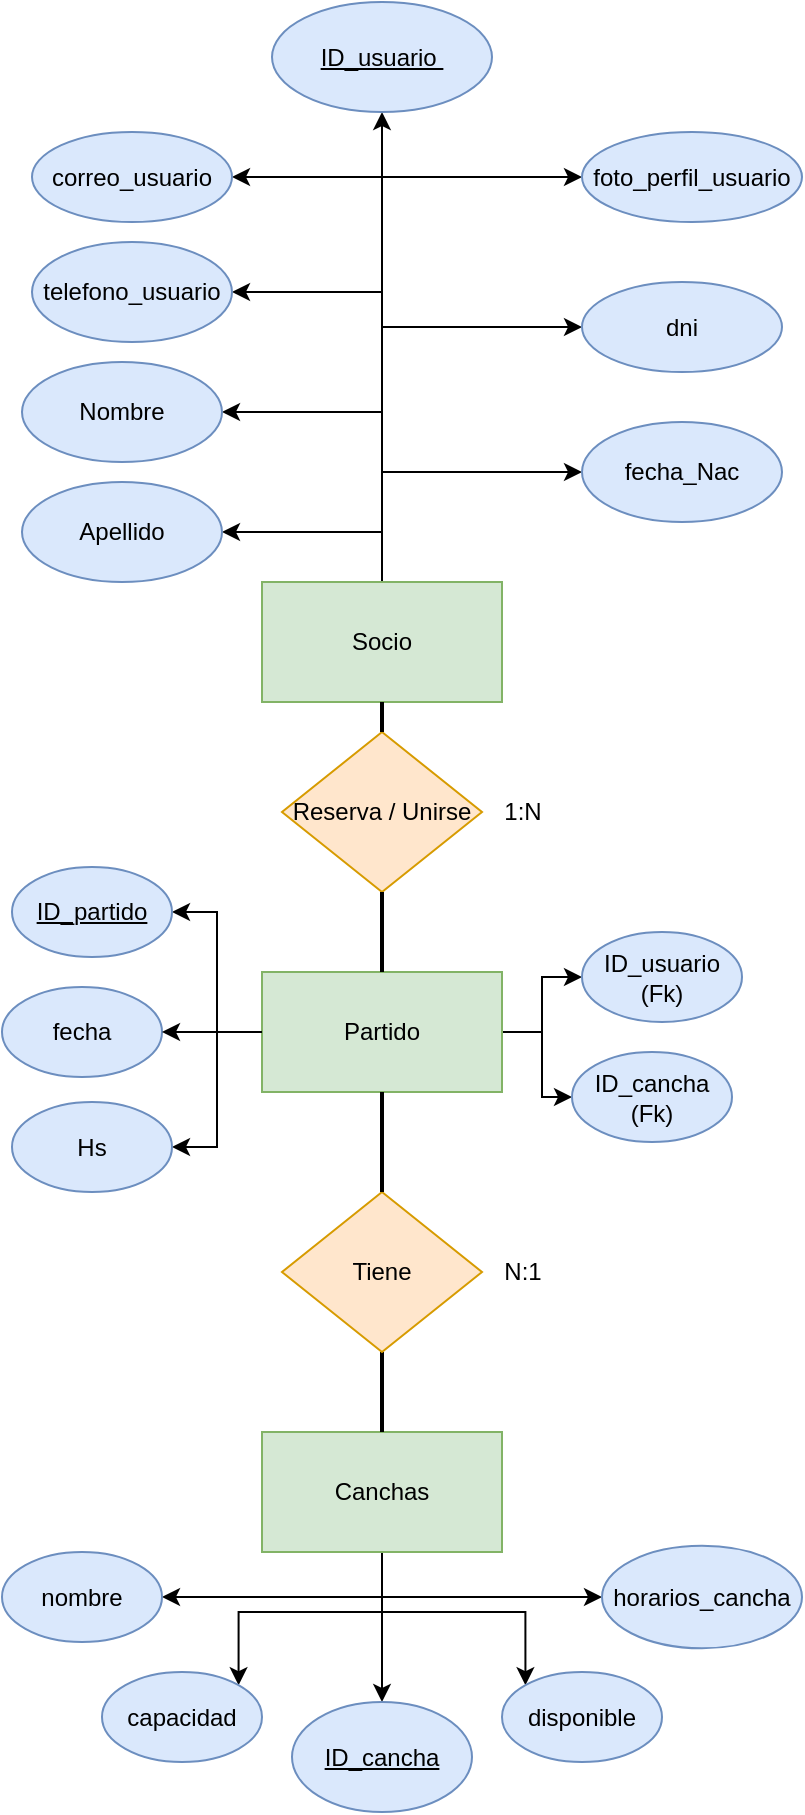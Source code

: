 <mxfile version="24.4.8" type="device">
  <diagram id="R2lEEEUBdFMjLlhIrx00" name="Page-1">
    <mxGraphModel dx="880" dy="532" grid="1" gridSize="10" guides="1" tooltips="1" connect="1" arrows="1" fold="1" page="1" pageScale="1" pageWidth="850" pageHeight="1100" math="0" shadow="0" extFonts="Permanent Marker^https://fonts.googleapis.com/css?family=Permanent+Marker">
      <root>
        <mxCell id="0" />
        <mxCell id="1" parent="0" />
        <mxCell id="uAi8uwnvfzop1rYepEJv-17" style="edgeStyle=orthogonalEdgeStyle;rounded=0;orthogonalLoop=1;jettySize=auto;html=1;exitX=0.5;exitY=0;exitDx=0;exitDy=0;entryX=0.5;entryY=1;entryDx=0;entryDy=0;" parent="1" source="uAi8uwnvfzop1rYepEJv-1" target="uAi8uwnvfzop1rYepEJv-9" edge="1">
          <mxGeometry relative="1" as="geometry">
            <mxPoint x="380" y="255" as="targetPoint" />
          </mxGeometry>
        </mxCell>
        <mxCell id="uAi8uwnvfzop1rYepEJv-40" style="edgeStyle=orthogonalEdgeStyle;rounded=0;orthogonalLoop=1;jettySize=auto;html=1;exitX=0.5;exitY=0;exitDx=0;exitDy=0;entryX=1;entryY=0.5;entryDx=0;entryDy=0;" parent="1" source="uAi8uwnvfzop1rYepEJv-1" target="uAi8uwnvfzop1rYepEJv-7" edge="1">
          <mxGeometry relative="1" as="geometry" />
        </mxCell>
        <mxCell id="uAi8uwnvfzop1rYepEJv-41" style="edgeStyle=orthogonalEdgeStyle;rounded=0;orthogonalLoop=1;jettySize=auto;html=1;exitX=0.5;exitY=0;exitDx=0;exitDy=0;entryX=0;entryY=0.5;entryDx=0;entryDy=0;" parent="1" source="uAi8uwnvfzop1rYepEJv-1" target="uAi8uwnvfzop1rYepEJv-8" edge="1">
          <mxGeometry relative="1" as="geometry" />
        </mxCell>
        <mxCell id="uAi8uwnvfzop1rYepEJv-42" style="edgeStyle=orthogonalEdgeStyle;rounded=0;orthogonalLoop=1;jettySize=auto;html=1;exitX=0.5;exitY=0;exitDx=0;exitDy=0;entryX=1;entryY=0.5;entryDx=0;entryDy=0;" parent="1" source="uAi8uwnvfzop1rYepEJv-1" target="uAi8uwnvfzop1rYepEJv-6" edge="1">
          <mxGeometry relative="1" as="geometry" />
        </mxCell>
        <mxCell id="uAi8uwnvfzop1rYepEJv-43" style="edgeStyle=orthogonalEdgeStyle;rounded=0;orthogonalLoop=1;jettySize=auto;html=1;exitX=0.5;exitY=0;exitDx=0;exitDy=0;entryX=0;entryY=0.5;entryDx=0;entryDy=0;" parent="1" source="uAi8uwnvfzop1rYepEJv-1" target="uAi8uwnvfzop1rYepEJv-5" edge="1">
          <mxGeometry relative="1" as="geometry" />
        </mxCell>
        <mxCell id="uAi8uwnvfzop1rYepEJv-44" style="edgeStyle=orthogonalEdgeStyle;rounded=0;orthogonalLoop=1;jettySize=auto;html=1;exitX=0.5;exitY=0;exitDx=0;exitDy=0;entryX=0;entryY=0.5;entryDx=0;entryDy=0;" parent="1" source="uAi8uwnvfzop1rYepEJv-1" target="uAi8uwnvfzop1rYepEJv-31" edge="1">
          <mxGeometry relative="1" as="geometry" />
        </mxCell>
        <mxCell id="VC6VoZVK7aNfX3hzjpRl-3" style="edgeStyle=orthogonalEdgeStyle;rounded=0;orthogonalLoop=1;jettySize=auto;html=1;exitX=0.5;exitY=0;exitDx=0;exitDy=0;entryX=1;entryY=0.5;entryDx=0;entryDy=0;" parent="1" source="uAi8uwnvfzop1rYepEJv-1" target="VC6VoZVK7aNfX3hzjpRl-1" edge="1">
          <mxGeometry relative="1" as="geometry" />
        </mxCell>
        <mxCell id="VC6VoZVK7aNfX3hzjpRl-5" style="edgeStyle=orthogonalEdgeStyle;rounded=0;orthogonalLoop=1;jettySize=auto;html=1;exitX=0.5;exitY=0;exitDx=0;exitDy=0;entryX=1;entryY=0.5;entryDx=0;entryDy=0;" parent="1" source="uAi8uwnvfzop1rYepEJv-1" target="VC6VoZVK7aNfX3hzjpRl-4" edge="1">
          <mxGeometry relative="1" as="geometry" />
        </mxCell>
        <mxCell id="uAi8uwnvfzop1rYepEJv-1" value="Socio" style="rounded=0;whiteSpace=wrap;html=1;fillColor=#d5e8d4;strokeColor=#82b366;" parent="1" vertex="1">
          <mxGeometry x="300" y="310" width="120" height="60" as="geometry" />
        </mxCell>
        <mxCell id="uAi8uwnvfzop1rYepEJv-50" style="edgeStyle=orthogonalEdgeStyle;rounded=0;orthogonalLoop=1;jettySize=auto;html=1;exitX=0.5;exitY=1;exitDx=0;exitDy=0;" parent="1" source="uAi8uwnvfzop1rYepEJv-2" target="uAi8uwnvfzop1rYepEJv-33" edge="1">
          <mxGeometry relative="1" as="geometry" />
        </mxCell>
        <mxCell id="uAi8uwnvfzop1rYepEJv-51" style="edgeStyle=orthogonalEdgeStyle;rounded=0;orthogonalLoop=1;jettySize=auto;html=1;exitX=0.5;exitY=1;exitDx=0;exitDy=0;entryX=0;entryY=0.5;entryDx=0;entryDy=0;" parent="1" source="uAi8uwnvfzop1rYepEJv-2" target="uAi8uwnvfzop1rYepEJv-35" edge="1">
          <mxGeometry relative="1" as="geometry" />
        </mxCell>
        <mxCell id="uAi8uwnvfzop1rYepEJv-52" style="edgeStyle=orthogonalEdgeStyle;rounded=0;orthogonalLoop=1;jettySize=auto;html=1;exitX=0.5;exitY=1;exitDx=0;exitDy=0;entryX=1;entryY=0.5;entryDx=0;entryDy=0;" parent="1" source="uAi8uwnvfzop1rYepEJv-2" target="uAi8uwnvfzop1rYepEJv-32" edge="1">
          <mxGeometry relative="1" as="geometry" />
        </mxCell>
        <mxCell id="uAi8uwnvfzop1rYepEJv-53" style="edgeStyle=orthogonalEdgeStyle;rounded=0;orthogonalLoop=1;jettySize=auto;html=1;exitX=0.5;exitY=1;exitDx=0;exitDy=0;entryX=1;entryY=0;entryDx=0;entryDy=0;" parent="1" source="uAi8uwnvfzop1rYepEJv-2" target="uAi8uwnvfzop1rYepEJv-34" edge="1">
          <mxGeometry relative="1" as="geometry" />
        </mxCell>
        <mxCell id="uAi8uwnvfzop1rYepEJv-54" style="edgeStyle=orthogonalEdgeStyle;rounded=0;orthogonalLoop=1;jettySize=auto;html=1;exitX=0.5;exitY=1;exitDx=0;exitDy=0;entryX=0;entryY=0;entryDx=0;entryDy=0;" parent="1" source="uAi8uwnvfzop1rYepEJv-2" target="uAi8uwnvfzop1rYepEJv-36" edge="1">
          <mxGeometry relative="1" as="geometry" />
        </mxCell>
        <mxCell id="uAi8uwnvfzop1rYepEJv-2" value="Canchas" style="rounded=0;whiteSpace=wrap;html=1;fillColor=#d5e8d4;strokeColor=#82b366;" parent="1" vertex="1">
          <mxGeometry x="300" y="735" width="120" height="60" as="geometry" />
        </mxCell>
        <mxCell id="uAi8uwnvfzop1rYepEJv-45" style="edgeStyle=orthogonalEdgeStyle;rounded=0;orthogonalLoop=1;jettySize=auto;html=1;exitX=0;exitY=0.5;exitDx=0;exitDy=0;entryX=1;entryY=0.5;entryDx=0;entryDy=0;" parent="1" source="uAi8uwnvfzop1rYepEJv-3" target="uAi8uwnvfzop1rYepEJv-39" edge="1">
          <mxGeometry relative="1" as="geometry" />
        </mxCell>
        <mxCell id="uAi8uwnvfzop1rYepEJv-47" style="edgeStyle=orthogonalEdgeStyle;rounded=0;orthogonalLoop=1;jettySize=auto;html=1;exitX=0;exitY=0.5;exitDx=0;exitDy=0;entryX=1;entryY=0.5;entryDx=0;entryDy=0;" parent="1" source="uAi8uwnvfzop1rYepEJv-3" target="uAi8uwnvfzop1rYepEJv-37" edge="1">
          <mxGeometry relative="1" as="geometry" />
        </mxCell>
        <mxCell id="uAi8uwnvfzop1rYepEJv-57" style="edgeStyle=orthogonalEdgeStyle;rounded=0;orthogonalLoop=1;jettySize=auto;html=1;exitX=1;exitY=0.5;exitDx=0;exitDy=0;entryX=0;entryY=0.5;entryDx=0;entryDy=0;" parent="1" source="uAi8uwnvfzop1rYepEJv-3" target="uAi8uwnvfzop1rYepEJv-55" edge="1">
          <mxGeometry relative="1" as="geometry" />
        </mxCell>
        <mxCell id="uAi8uwnvfzop1rYepEJv-58" style="edgeStyle=orthogonalEdgeStyle;rounded=0;orthogonalLoop=1;jettySize=auto;html=1;exitX=1;exitY=0.5;exitDx=0;exitDy=0;entryX=0;entryY=0.5;entryDx=0;entryDy=0;" parent="1" source="uAi8uwnvfzop1rYepEJv-3" target="uAi8uwnvfzop1rYepEJv-56" edge="1">
          <mxGeometry relative="1" as="geometry" />
        </mxCell>
        <mxCell id="uAi8uwnvfzop1rYepEJv-3" value="Partido" style="rounded=0;whiteSpace=wrap;html=1;fillColor=#d5e8d4;strokeColor=#82b366;" parent="1" vertex="1">
          <mxGeometry x="300" y="505" width="120" height="60" as="geometry" />
        </mxCell>
        <mxCell id="uAi8uwnvfzop1rYepEJv-4" value="Reserva / Unirse" style="rhombus;whiteSpace=wrap;html=1;fillColor=#ffe6cc;strokeColor=#d79b00;" parent="1" vertex="1">
          <mxGeometry x="310" y="385" width="100" height="80" as="geometry" />
        </mxCell>
        <mxCell id="uAi8uwnvfzop1rYepEJv-5" value="foto_perfil_usuario" style="ellipse;whiteSpace=wrap;html=1;fillColor=#dae8fc;strokeColor=#6c8ebf;" parent="1" vertex="1">
          <mxGeometry x="460" y="85" width="110" height="45" as="geometry" />
        </mxCell>
        <mxCell id="uAi8uwnvfzop1rYepEJv-6" value="telefono_usuario" style="ellipse;whiteSpace=wrap;html=1;fillColor=#dae8fc;strokeColor=#6c8ebf;" parent="1" vertex="1">
          <mxGeometry x="185" y="140" width="100" height="50" as="geometry" />
        </mxCell>
        <mxCell id="uAi8uwnvfzop1rYepEJv-7" value="correo_usuario" style="ellipse;whiteSpace=wrap;html=1;fillColor=#dae8fc;strokeColor=#6c8ebf;" parent="1" vertex="1">
          <mxGeometry x="185" y="85" width="100" height="45" as="geometry" />
        </mxCell>
        <mxCell id="uAi8uwnvfzop1rYepEJv-8" value="dni" style="ellipse;whiteSpace=wrap;html=1;fillColor=#dae8fc;strokeColor=#6c8ebf;" parent="1" vertex="1">
          <mxGeometry x="460" y="160" width="100" height="45" as="geometry" />
        </mxCell>
        <mxCell id="uAi8uwnvfzop1rYepEJv-9" value="&lt;u&gt;ID_usuario&amp;nbsp;&lt;/u&gt;" style="ellipse;whiteSpace=wrap;html=1;fillColor=#dae8fc;strokeColor=#6c8ebf;" parent="1" vertex="1">
          <mxGeometry x="305" y="20" width="110" height="55" as="geometry" />
        </mxCell>
        <mxCell id="uAi8uwnvfzop1rYepEJv-10" value="" style="endArrow=none;html=1;rounded=0;entryX=0.5;entryY=0;entryDx=0;entryDy=0;exitX=0.5;exitY=1;exitDx=0;exitDy=0;strokeWidth=2;" parent="1" source="uAi8uwnvfzop1rYepEJv-4" target="uAi8uwnvfzop1rYepEJv-3" edge="1">
          <mxGeometry width="50" height="50" relative="1" as="geometry">
            <mxPoint x="580" y="395" as="sourcePoint" />
            <mxPoint x="630" y="345" as="targetPoint" />
          </mxGeometry>
        </mxCell>
        <mxCell id="uAi8uwnvfzop1rYepEJv-11" value="" style="endArrow=none;html=1;rounded=0;entryX=0.5;entryY=0;entryDx=0;entryDy=0;exitX=0.5;exitY=1;exitDx=0;exitDy=0;strokeWidth=2;" parent="1" source="uAi8uwnvfzop1rYepEJv-1" target="uAi8uwnvfzop1rYepEJv-4" edge="1">
          <mxGeometry width="50" height="50" relative="1" as="geometry">
            <mxPoint x="560" y="415" as="sourcePoint" />
            <mxPoint x="600" y="415" as="targetPoint" />
          </mxGeometry>
        </mxCell>
        <mxCell id="uAi8uwnvfzop1rYepEJv-12" value="" style="endArrow=none;html=1;rounded=0;entryX=0.5;entryY=0;entryDx=0;entryDy=0;strokeWidth=2;exitX=0.5;exitY=1;exitDx=0;exitDy=0;" parent="1" source="uAi8uwnvfzop1rYepEJv-14" target="uAi8uwnvfzop1rYepEJv-2" edge="1">
          <mxGeometry width="50" height="50" relative="1" as="geometry">
            <mxPoint x="820" y="405" as="sourcePoint" />
            <mxPoint x="600" y="415" as="targetPoint" />
          </mxGeometry>
        </mxCell>
        <mxCell id="uAi8uwnvfzop1rYepEJv-14" value="Tiene" style="rhombus;whiteSpace=wrap;html=1;fillColor=#ffe6cc;strokeColor=#d79b00;" parent="1" vertex="1">
          <mxGeometry x="310" y="615" width="100" height="80" as="geometry" />
        </mxCell>
        <mxCell id="uAi8uwnvfzop1rYepEJv-15" value="" style="endArrow=none;html=1;rounded=0;strokeWidth=2;exitX=0.5;exitY=1;exitDx=0;exitDy=0;entryX=0.5;entryY=0;entryDx=0;entryDy=0;" parent="1" source="uAi8uwnvfzop1rYepEJv-3" target="uAi8uwnvfzop1rYepEJv-14" edge="1">
          <mxGeometry width="50" height="50" relative="1" as="geometry">
            <mxPoint x="710" y="505" as="sourcePoint" />
            <mxPoint x="420" y="865" as="targetPoint" />
          </mxGeometry>
        </mxCell>
        <mxCell id="uAi8uwnvfzop1rYepEJv-31" value="fecha_Nac" style="ellipse;whiteSpace=wrap;html=1;fillColor=#dae8fc;strokeColor=#6c8ebf;" parent="1" vertex="1">
          <mxGeometry x="460" y="230" width="100" height="50" as="geometry" />
        </mxCell>
        <mxCell id="uAi8uwnvfzop1rYepEJv-32" value="nombre" style="ellipse;whiteSpace=wrap;html=1;fillColor=#dae8fc;strokeColor=#6c8ebf;" parent="1" vertex="1">
          <mxGeometry x="170" y="795" width="80" height="45" as="geometry" />
        </mxCell>
        <mxCell id="uAi8uwnvfzop1rYepEJv-33" value="&lt;u&gt;ID_cancha&lt;/u&gt;" style="ellipse;whiteSpace=wrap;html=1;fillColor=#dae8fc;strokeColor=#6c8ebf;" parent="1" vertex="1">
          <mxGeometry x="315" y="870" width="90" height="55" as="geometry" />
        </mxCell>
        <mxCell id="uAi8uwnvfzop1rYepEJv-34" value="capacidad" style="ellipse;whiteSpace=wrap;html=1;fillColor=#dae8fc;strokeColor=#6c8ebf;" parent="1" vertex="1">
          <mxGeometry x="220" y="855" width="80" height="45" as="geometry" />
        </mxCell>
        <mxCell id="uAi8uwnvfzop1rYepEJv-35" value="horarios_cancha" style="ellipse;whiteSpace=wrap;html=1;fillColor=#dae8fc;strokeColor=#6c8ebf;" parent="1" vertex="1">
          <mxGeometry x="470" y="791.88" width="100" height="51.25" as="geometry" />
        </mxCell>
        <mxCell id="uAi8uwnvfzop1rYepEJv-36" value="disponible" style="ellipse;whiteSpace=wrap;html=1;fillColor=#dae8fc;strokeColor=#6c8ebf;" parent="1" vertex="1">
          <mxGeometry x="420" y="855" width="80" height="45" as="geometry" />
        </mxCell>
        <mxCell id="uAi8uwnvfzop1rYepEJv-37" value="Hs" style="ellipse;whiteSpace=wrap;html=1;fillColor=#dae8fc;strokeColor=#6c8ebf;" parent="1" vertex="1">
          <mxGeometry x="175" y="570" width="80" height="45" as="geometry" />
        </mxCell>
        <mxCell id="uAi8uwnvfzop1rYepEJv-38" value="fecha" style="ellipse;whiteSpace=wrap;html=1;fillColor=#dae8fc;strokeColor=#6c8ebf;" parent="1" vertex="1">
          <mxGeometry x="170" y="512.5" width="80" height="45" as="geometry" />
        </mxCell>
        <mxCell id="uAi8uwnvfzop1rYepEJv-39" value="&lt;u&gt;ID_partido&lt;/u&gt;" style="ellipse;whiteSpace=wrap;html=1;fillColor=#dae8fc;strokeColor=#6c8ebf;" parent="1" vertex="1">
          <mxGeometry x="175" y="452.5" width="80" height="45" as="geometry" />
        </mxCell>
        <mxCell id="uAi8uwnvfzop1rYepEJv-46" style="edgeStyle=orthogonalEdgeStyle;rounded=0;orthogonalLoop=1;jettySize=auto;html=1;exitX=0;exitY=0.5;exitDx=0;exitDy=0;entryX=1;entryY=0.5;entryDx=0;entryDy=0;" parent="1" source="uAi8uwnvfzop1rYepEJv-3" target="uAi8uwnvfzop1rYepEJv-38" edge="1">
          <mxGeometry relative="1" as="geometry">
            <mxPoint x="250" y="528" as="targetPoint" />
          </mxGeometry>
        </mxCell>
        <mxCell id="uAi8uwnvfzop1rYepEJv-48" value="1:N" style="text;html=1;align=center;verticalAlign=middle;resizable=0;points=[];autosize=1;strokeColor=none;fillColor=none;" parent="1" vertex="1">
          <mxGeometry x="410" y="410" width="40" height="30" as="geometry" />
        </mxCell>
        <mxCell id="uAi8uwnvfzop1rYepEJv-49" value="N:1" style="text;html=1;align=center;verticalAlign=middle;resizable=0;points=[];autosize=1;strokeColor=none;fillColor=none;" parent="1" vertex="1">
          <mxGeometry x="410" y="640" width="40" height="30" as="geometry" />
        </mxCell>
        <mxCell id="uAi8uwnvfzop1rYepEJv-55" value="ID_usuario&lt;div&gt;(Fk)&lt;/div&gt;" style="ellipse;whiteSpace=wrap;html=1;fillColor=#dae8fc;strokeColor=#6c8ebf;" parent="1" vertex="1">
          <mxGeometry x="460" y="485" width="80" height="45" as="geometry" />
        </mxCell>
        <mxCell id="uAi8uwnvfzop1rYepEJv-56" value="ID_cancha&lt;div&gt;(Fk)&lt;/div&gt;" style="ellipse;whiteSpace=wrap;html=1;fillColor=#dae8fc;strokeColor=#6c8ebf;" parent="1" vertex="1">
          <mxGeometry x="455" y="545" width="80" height="45" as="geometry" />
        </mxCell>
        <mxCell id="VC6VoZVK7aNfX3hzjpRl-1" value="Nombre" style="ellipse;whiteSpace=wrap;html=1;fillColor=#dae8fc;strokeColor=#6c8ebf;" parent="1" vertex="1">
          <mxGeometry x="180" y="200" width="100" height="50" as="geometry" />
        </mxCell>
        <mxCell id="VC6VoZVK7aNfX3hzjpRl-4" value="Apellido" style="ellipse;whiteSpace=wrap;html=1;fillColor=#dae8fc;strokeColor=#6c8ebf;" parent="1" vertex="1">
          <mxGeometry x="180" y="260" width="100" height="50" as="geometry" />
        </mxCell>
      </root>
    </mxGraphModel>
  </diagram>
</mxfile>
